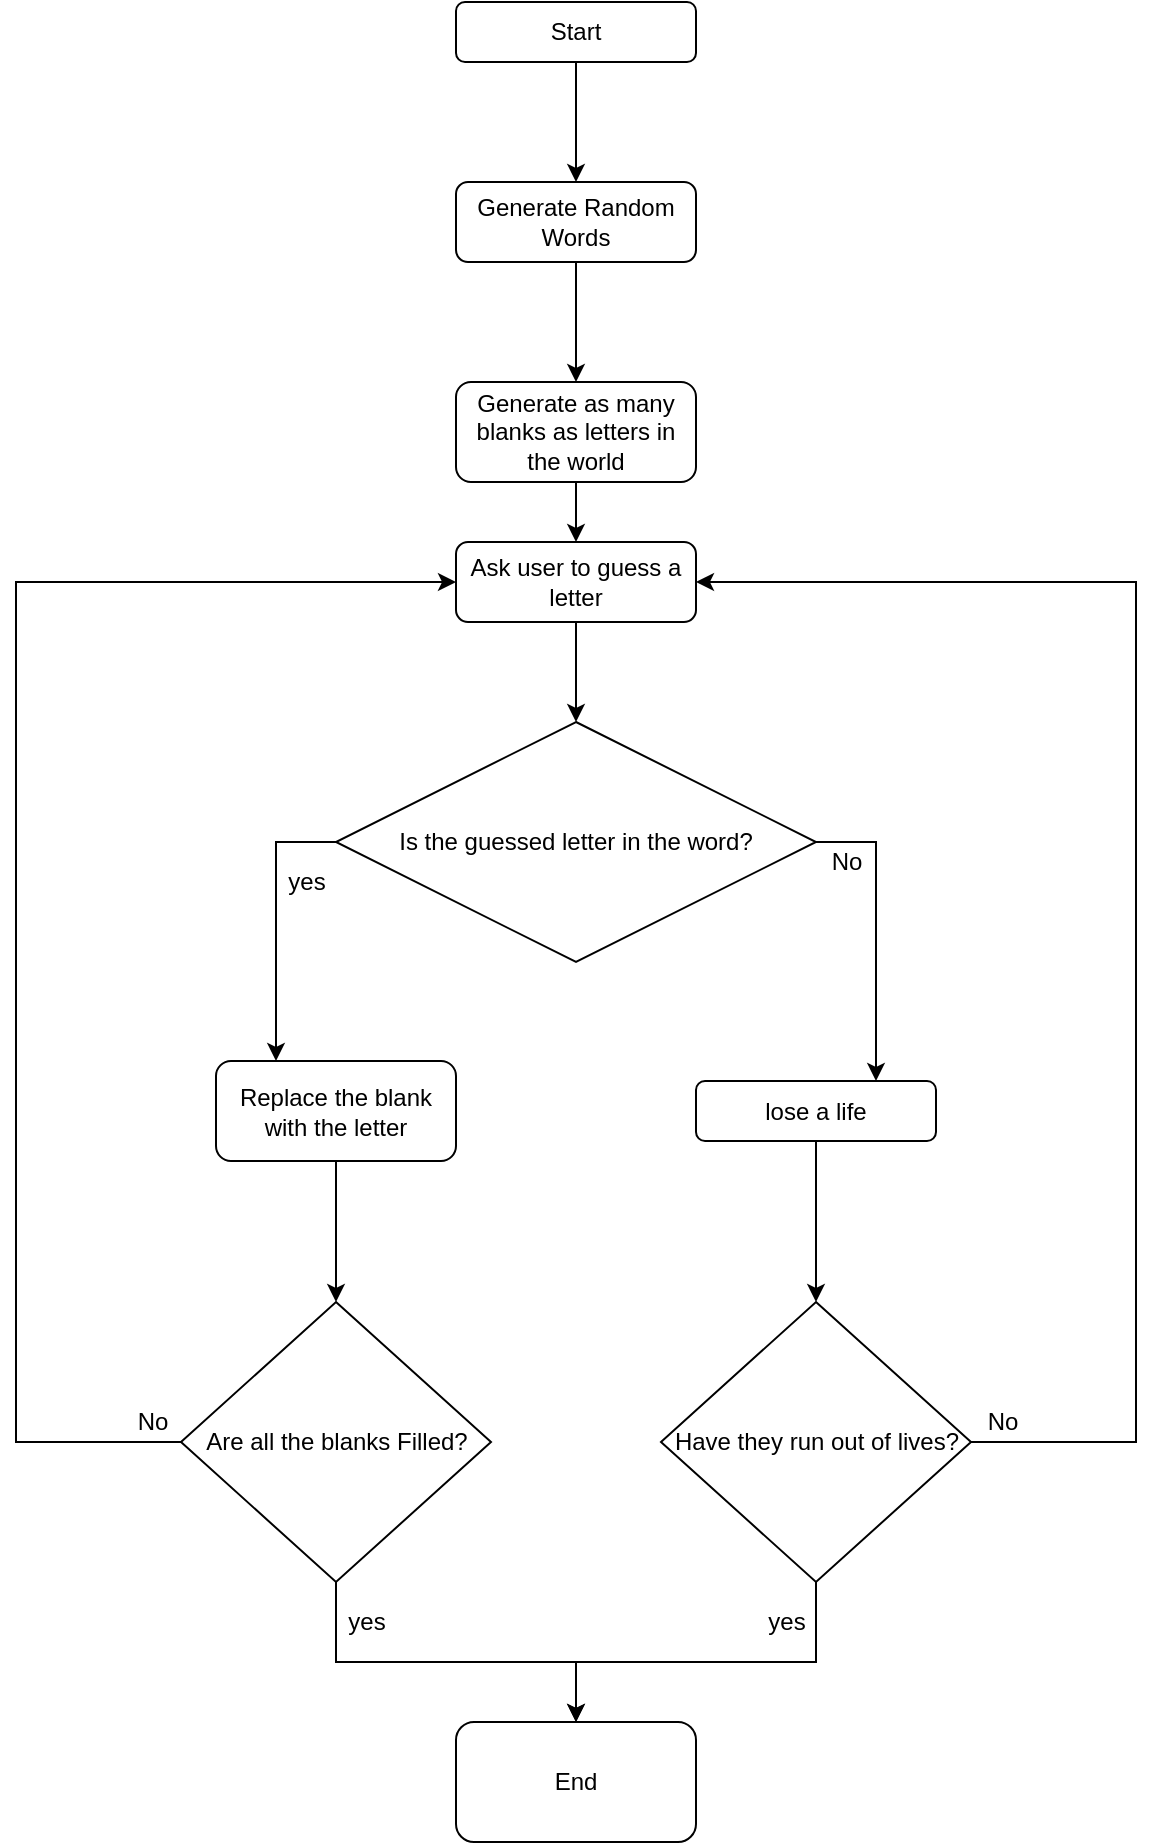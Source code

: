 <mxfile version="14.1.1" type="github"><diagram id="C5RBs43oDa-KdzZeNtuy" name="Page-1"><mxGraphModel dx="1038" dy="621" grid="1" gridSize="10" guides="1" tooltips="1" connect="1" arrows="1" fold="1" page="1" pageScale="1" pageWidth="827" pageHeight="1169" math="0" shadow="0"><root><mxCell id="WIyWlLk6GJQsqaUBKTNV-0"/><mxCell id="WIyWlLk6GJQsqaUBKTNV-1" parent="WIyWlLk6GJQsqaUBKTNV-0"/><mxCell id="Q1bIpl9UfaRcyaE1SiJ0-13" value="" style="edgeStyle=orthogonalEdgeStyle;rounded=0;orthogonalLoop=1;jettySize=auto;html=1;" parent="WIyWlLk6GJQsqaUBKTNV-1" source="Q1bIpl9UfaRcyaE1SiJ0-0" target="Q1bIpl9UfaRcyaE1SiJ0-1" edge="1"><mxGeometry relative="1" as="geometry"/></mxCell><mxCell id="Q1bIpl9UfaRcyaE1SiJ0-0" value="Start" style="rounded=1;whiteSpace=wrap;html=1;" parent="WIyWlLk6GJQsqaUBKTNV-1" vertex="1"><mxGeometry x="261" y="30" width="120" height="30" as="geometry"/></mxCell><mxCell id="Q1bIpl9UfaRcyaE1SiJ0-14" value="" style="edgeStyle=orthogonalEdgeStyle;rounded=0;orthogonalLoop=1;jettySize=auto;html=1;" parent="WIyWlLk6GJQsqaUBKTNV-1" source="Q1bIpl9UfaRcyaE1SiJ0-1" target="Q1bIpl9UfaRcyaE1SiJ0-2" edge="1"><mxGeometry relative="1" as="geometry"/></mxCell><mxCell id="Q1bIpl9UfaRcyaE1SiJ0-1" value="Generate Random Words" style="rounded=1;whiteSpace=wrap;html=1;" parent="WIyWlLk6GJQsqaUBKTNV-1" vertex="1"><mxGeometry x="261" y="120" width="120" height="40" as="geometry"/></mxCell><mxCell id="Q1bIpl9UfaRcyaE1SiJ0-15" value="" style="edgeStyle=orthogonalEdgeStyle;rounded=0;orthogonalLoop=1;jettySize=auto;html=1;" parent="WIyWlLk6GJQsqaUBKTNV-1" source="Q1bIpl9UfaRcyaE1SiJ0-2" target="Q1bIpl9UfaRcyaE1SiJ0-3" edge="1"><mxGeometry relative="1" as="geometry"/></mxCell><mxCell id="Q1bIpl9UfaRcyaE1SiJ0-2" value="Generate as many blanks as letters in the world" style="rounded=1;whiteSpace=wrap;html=1;" parent="WIyWlLk6GJQsqaUBKTNV-1" vertex="1"><mxGeometry x="261" y="220" width="120" height="50" as="geometry"/></mxCell><mxCell id="Q1bIpl9UfaRcyaE1SiJ0-16" value="" style="edgeStyle=orthogonalEdgeStyle;rounded=0;orthogonalLoop=1;jettySize=auto;html=1;" parent="WIyWlLk6GJQsqaUBKTNV-1" source="Q1bIpl9UfaRcyaE1SiJ0-3" target="Q1bIpl9UfaRcyaE1SiJ0-10" edge="1"><mxGeometry relative="1" as="geometry"/></mxCell><mxCell id="Q1bIpl9UfaRcyaE1SiJ0-3" value="Ask user to guess a letter" style="rounded=1;whiteSpace=wrap;html=1;" parent="WIyWlLk6GJQsqaUBKTNV-1" vertex="1"><mxGeometry x="261" y="300" width="120" height="40" as="geometry"/></mxCell><mxCell id="Q1bIpl9UfaRcyaE1SiJ0-24" style="edgeStyle=orthogonalEdgeStyle;rounded=0;orthogonalLoop=1;jettySize=auto;html=1;entryX=0;entryY=0.5;entryDx=0;entryDy=0;" parent="WIyWlLk6GJQsqaUBKTNV-1" source="Q1bIpl9UfaRcyaE1SiJ0-4" target="Q1bIpl9UfaRcyaE1SiJ0-3" edge="1"><mxGeometry relative="1" as="geometry"><Array as="points"><mxPoint x="41" y="750"/><mxPoint x="41" y="320"/></Array></mxGeometry></mxCell><mxCell id="Q1bIpl9UfaRcyaE1SiJ0-26" style="edgeStyle=orthogonalEdgeStyle;rounded=0;orthogonalLoop=1;jettySize=auto;html=1;" parent="WIyWlLk6GJQsqaUBKTNV-1" source="Q1bIpl9UfaRcyaE1SiJ0-4" target="Q1bIpl9UfaRcyaE1SiJ0-8" edge="1"><mxGeometry relative="1" as="geometry"><Array as="points"><mxPoint x="201" y="860"/><mxPoint x="321" y="860"/></Array></mxGeometry></mxCell><mxCell id="Q1bIpl9UfaRcyaE1SiJ0-4" value="Are all the blanks Filled?" style="rhombus;whiteSpace=wrap;html=1;" parent="WIyWlLk6GJQsqaUBKTNV-1" vertex="1"><mxGeometry x="123.5" y="680" width="155" height="140" as="geometry"/></mxCell><mxCell id="Q1bIpl9UfaRcyaE1SiJ0-20" value="" style="edgeStyle=orthogonalEdgeStyle;rounded=0;orthogonalLoop=1;jettySize=auto;html=1;" parent="WIyWlLk6GJQsqaUBKTNV-1" source="Q1bIpl9UfaRcyaE1SiJ0-6" target="Q1bIpl9UfaRcyaE1SiJ0-4" edge="1"><mxGeometry relative="1" as="geometry"/></mxCell><mxCell id="Q1bIpl9UfaRcyaE1SiJ0-6" value="Replace the blank with the letter" style="rounded=1;whiteSpace=wrap;html=1;" parent="WIyWlLk6GJQsqaUBKTNV-1" vertex="1"><mxGeometry x="141" y="559.5" width="120" height="50" as="geometry"/></mxCell><mxCell id="Q1bIpl9UfaRcyaE1SiJ0-19" value="" style="edgeStyle=orthogonalEdgeStyle;rounded=0;orthogonalLoop=1;jettySize=auto;html=1;" parent="WIyWlLk6GJQsqaUBKTNV-1" source="Q1bIpl9UfaRcyaE1SiJ0-7" target="Q1bIpl9UfaRcyaE1SiJ0-9" edge="1"><mxGeometry relative="1" as="geometry"/></mxCell><mxCell id="Q1bIpl9UfaRcyaE1SiJ0-7" value="lose a life" style="rounded=1;whiteSpace=wrap;html=1;" parent="WIyWlLk6GJQsqaUBKTNV-1" vertex="1"><mxGeometry x="381" y="569.5" width="120" height="30" as="geometry"/></mxCell><mxCell id="Q1bIpl9UfaRcyaE1SiJ0-8" value="End" style="rounded=1;whiteSpace=wrap;html=1;" parent="WIyWlLk6GJQsqaUBKTNV-1" vertex="1"><mxGeometry x="261" y="890" width="120" height="60" as="geometry"/></mxCell><mxCell id="Q1bIpl9UfaRcyaE1SiJ0-25" style="edgeStyle=orthogonalEdgeStyle;rounded=0;orthogonalLoop=1;jettySize=auto;html=1;entryX=1;entryY=0.5;entryDx=0;entryDy=0;" parent="WIyWlLk6GJQsqaUBKTNV-1" source="Q1bIpl9UfaRcyaE1SiJ0-9" target="Q1bIpl9UfaRcyaE1SiJ0-3" edge="1"><mxGeometry relative="1" as="geometry"><Array as="points"><mxPoint x="601" y="750"/><mxPoint x="601" y="320"/></Array></mxGeometry></mxCell><mxCell id="Q1bIpl9UfaRcyaE1SiJ0-27" style="edgeStyle=orthogonalEdgeStyle;rounded=0;orthogonalLoop=1;jettySize=auto;html=1;" parent="WIyWlLk6GJQsqaUBKTNV-1" source="Q1bIpl9UfaRcyaE1SiJ0-9" edge="1"><mxGeometry relative="1" as="geometry"><mxPoint x="321" y="890" as="targetPoint"/><Array as="points"><mxPoint x="441" y="860"/><mxPoint x="321" y="860"/></Array></mxGeometry></mxCell><mxCell id="Q1bIpl9UfaRcyaE1SiJ0-9" value="Have they run out of lives?" style="rhombus;whiteSpace=wrap;html=1;" parent="WIyWlLk6GJQsqaUBKTNV-1" vertex="1"><mxGeometry x="363.5" y="680" width="155" height="140" as="geometry"/></mxCell><mxCell id="Q1bIpl9UfaRcyaE1SiJ0-21" style="edgeStyle=orthogonalEdgeStyle;rounded=0;orthogonalLoop=1;jettySize=auto;html=1;entryX=0.25;entryY=0;entryDx=0;entryDy=0;" parent="WIyWlLk6GJQsqaUBKTNV-1" source="Q1bIpl9UfaRcyaE1SiJ0-10" target="Q1bIpl9UfaRcyaE1SiJ0-6" edge="1"><mxGeometry relative="1" as="geometry"><Array as="points"><mxPoint x="171" y="450"/></Array></mxGeometry></mxCell><mxCell id="Q1bIpl9UfaRcyaE1SiJ0-22" style="edgeStyle=orthogonalEdgeStyle;rounded=0;orthogonalLoop=1;jettySize=auto;html=1;entryX=0.75;entryY=0;entryDx=0;entryDy=0;" parent="WIyWlLk6GJQsqaUBKTNV-1" source="Q1bIpl9UfaRcyaE1SiJ0-10" target="Q1bIpl9UfaRcyaE1SiJ0-7" edge="1"><mxGeometry relative="1" as="geometry"><Array as="points"><mxPoint x="471" y="450"/></Array></mxGeometry></mxCell><mxCell id="Q1bIpl9UfaRcyaE1SiJ0-10" value="Is the guessed letter in the word?" style="rhombus;whiteSpace=wrap;html=1;" parent="WIyWlLk6GJQsqaUBKTNV-1" vertex="1"><mxGeometry x="201" y="390" width="240" height="120" as="geometry"/></mxCell><mxCell id="Q1bIpl9UfaRcyaE1SiJ0-28" value="yes" style="text;html=1;align=center;verticalAlign=middle;resizable=0;points=[];autosize=1;" parent="WIyWlLk6GJQsqaUBKTNV-1" vertex="1"><mxGeometry x="171" y="460" width="30" height="20" as="geometry"/></mxCell><mxCell id="Q1bIpl9UfaRcyaE1SiJ0-29" value="yes" style="text;html=1;align=center;verticalAlign=middle;resizable=0;points=[];autosize=1;" parent="WIyWlLk6GJQsqaUBKTNV-1" vertex="1"><mxGeometry x="201" y="830" width="30" height="20" as="geometry"/></mxCell><mxCell id="Q1bIpl9UfaRcyaE1SiJ0-30" value="No" style="text;html=1;align=center;verticalAlign=middle;resizable=0;points=[];autosize=1;" parent="WIyWlLk6GJQsqaUBKTNV-1" vertex="1"><mxGeometry x="441" y="450" width="30" height="20" as="geometry"/></mxCell><mxCell id="Q1bIpl9UfaRcyaE1SiJ0-31" value="No" style="text;html=1;align=center;verticalAlign=middle;resizable=0;points=[];autosize=1;" parent="WIyWlLk6GJQsqaUBKTNV-1" vertex="1"><mxGeometry x="93.5" y="730" width="30" height="20" as="geometry"/></mxCell><mxCell id="Q1bIpl9UfaRcyaE1SiJ0-32" value="No" style="text;html=1;align=center;verticalAlign=middle;resizable=0;points=[];autosize=1;" parent="WIyWlLk6GJQsqaUBKTNV-1" vertex="1"><mxGeometry x="518.5" y="730" width="30" height="20" as="geometry"/></mxCell><mxCell id="Q1bIpl9UfaRcyaE1SiJ0-33" value="yes" style="text;html=1;align=center;verticalAlign=middle;resizable=0;points=[];autosize=1;" parent="WIyWlLk6GJQsqaUBKTNV-1" vertex="1"><mxGeometry x="411" y="830" width="30" height="20" as="geometry"/></mxCell></root></mxGraphModel></diagram></mxfile>